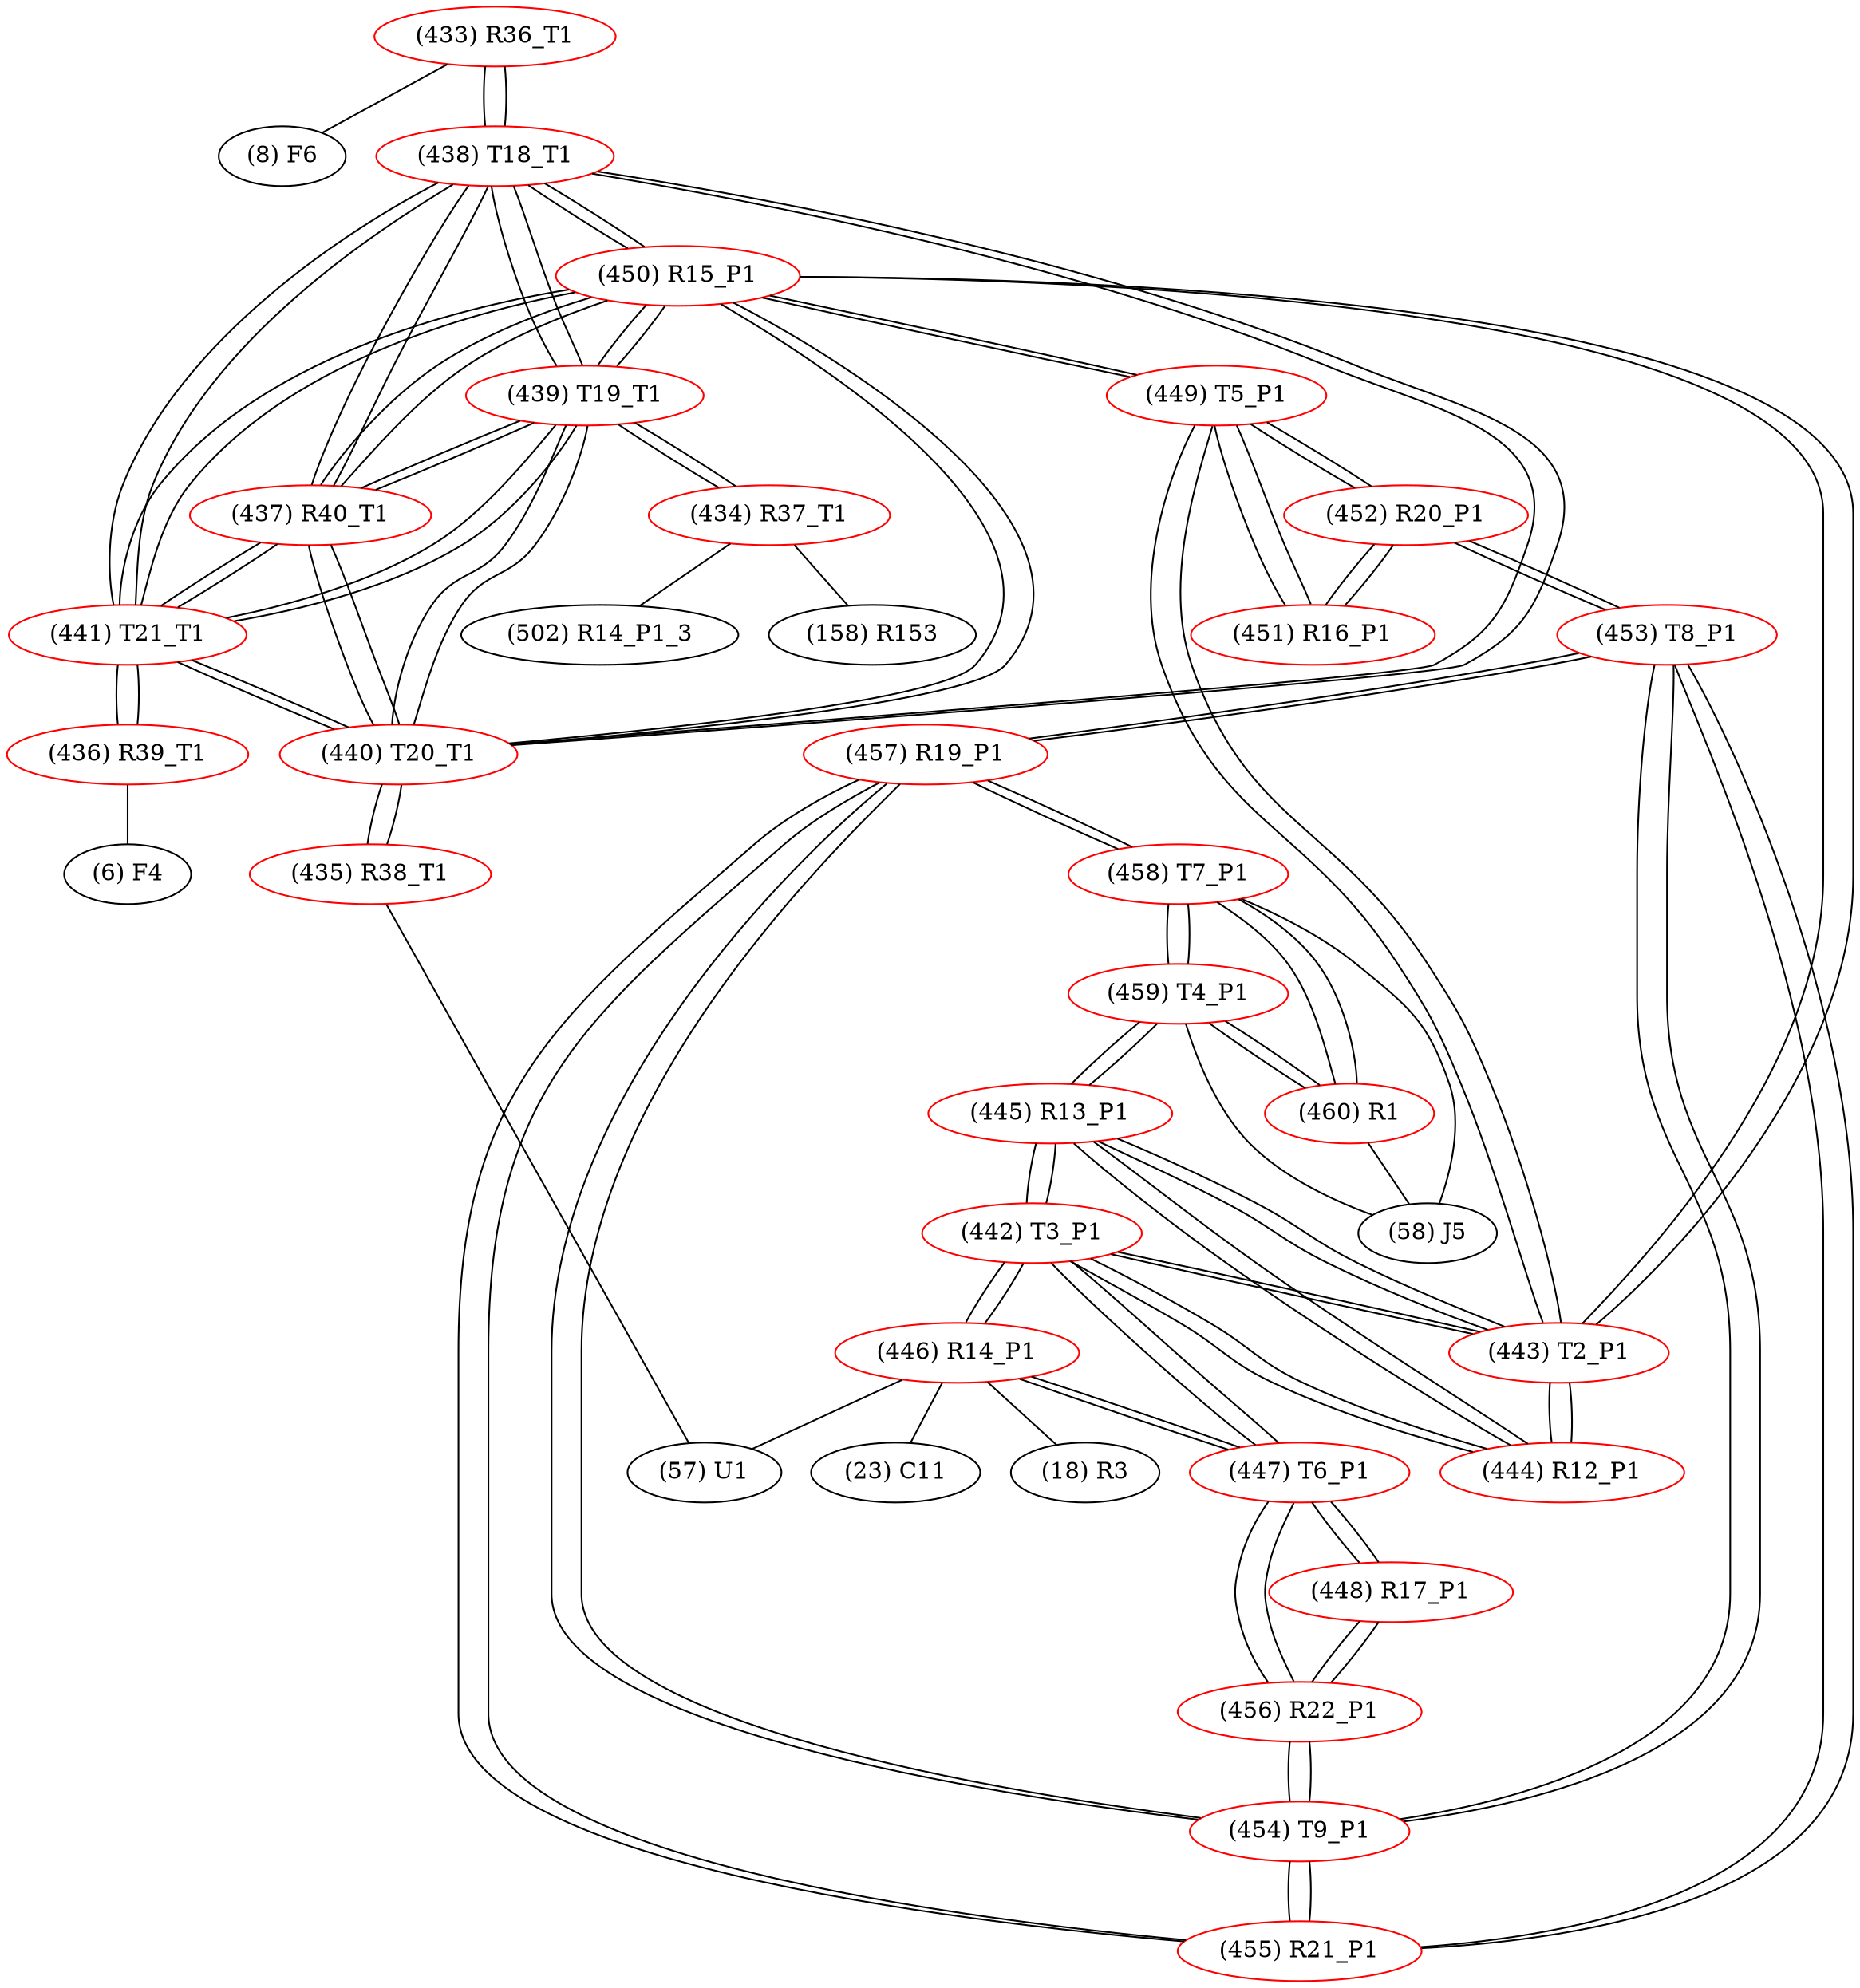 graph {
	433 [label="(433) R36_T1" color=red]
	8 [label="(8) F6"]
	438 [label="(438) T18_T1"]
	434 [label="(434) R37_T1" color=red]
	502 [label="(502) R14_P1_3"]
	158 [label="(158) R153"]
	439 [label="(439) T19_T1"]
	435 [label="(435) R38_T1" color=red]
	57 [label="(57) U1"]
	440 [label="(440) T20_T1"]
	436 [label="(436) R39_T1" color=red]
	6 [label="(6) F4"]
	441 [label="(441) T21_T1"]
	437 [label="(437) R40_T1" color=red]
	450 [label="(450) R15_P1"]
	438 [label="(438) T18_T1"]
	441 [label="(441) T21_T1"]
	440 [label="(440) T20_T1"]
	439 [label="(439) T19_T1"]
	438 [label="(438) T18_T1" color=red]
	433 [label="(433) R36_T1"]
	450 [label="(450) R15_P1"]
	441 [label="(441) T21_T1"]
	440 [label="(440) T20_T1"]
	439 [label="(439) T19_T1"]
	437 [label="(437) R40_T1"]
	439 [label="(439) T19_T1" color=red]
	434 [label="(434) R37_T1"]
	450 [label="(450) R15_P1"]
	438 [label="(438) T18_T1"]
	441 [label="(441) T21_T1"]
	440 [label="(440) T20_T1"]
	437 [label="(437) R40_T1"]
	440 [label="(440) T20_T1" color=red]
	435 [label="(435) R38_T1"]
	450 [label="(450) R15_P1"]
	438 [label="(438) T18_T1"]
	441 [label="(441) T21_T1"]
	439 [label="(439) T19_T1"]
	437 [label="(437) R40_T1"]
	441 [label="(441) T21_T1" color=red]
	436 [label="(436) R39_T1"]
	450 [label="(450) R15_P1"]
	438 [label="(438) T18_T1"]
	440 [label="(440) T20_T1"]
	439 [label="(439) T19_T1"]
	437 [label="(437) R40_T1"]
	442 [label="(442) T3_P1" color=red]
	446 [label="(446) R14_P1"]
	447 [label="(447) T6_P1"]
	445 [label="(445) R13_P1"]
	444 [label="(444) R12_P1"]
	443 [label="(443) T2_P1"]
	443 [label="(443) T2_P1" color=red]
	445 [label="(445) R13_P1"]
	442 [label="(442) T3_P1"]
	444 [label="(444) R12_P1"]
	449 [label="(449) T5_P1"]
	450 [label="(450) R15_P1"]
	444 [label="(444) R12_P1" color=red]
	445 [label="(445) R13_P1"]
	442 [label="(442) T3_P1"]
	443 [label="(443) T2_P1"]
	445 [label="(445) R13_P1" color=red]
	459 [label="(459) T4_P1"]
	442 [label="(442) T3_P1"]
	444 [label="(444) R12_P1"]
	443 [label="(443) T2_P1"]
	446 [label="(446) R14_P1" color=red]
	18 [label="(18) R3"]
	57 [label="(57) U1"]
	23 [label="(23) C11"]
	442 [label="(442) T3_P1"]
	447 [label="(447) T6_P1"]
	447 [label="(447) T6_P1" color=red]
	446 [label="(446) R14_P1"]
	442 [label="(442) T3_P1"]
	456 [label="(456) R22_P1"]
	448 [label="(448) R17_P1"]
	448 [label="(448) R17_P1" color=red]
	456 [label="(456) R22_P1"]
	447 [label="(447) T6_P1"]
	449 [label="(449) T5_P1" color=red]
	443 [label="(443) T2_P1"]
	450 [label="(450) R15_P1"]
	451 [label="(451) R16_P1"]
	452 [label="(452) R20_P1"]
	450 [label="(450) R15_P1" color=red]
	438 [label="(438) T18_T1"]
	441 [label="(441) T21_T1"]
	440 [label="(440) T20_T1"]
	439 [label="(439) T19_T1"]
	437 [label="(437) R40_T1"]
	443 [label="(443) T2_P1"]
	449 [label="(449) T5_P1"]
	451 [label="(451) R16_P1" color=red]
	449 [label="(449) T5_P1"]
	452 [label="(452) R20_P1"]
	452 [label="(452) R20_P1" color=red]
	453 [label="(453) T8_P1"]
	451 [label="(451) R16_P1"]
	449 [label="(449) T5_P1"]
	453 [label="(453) T8_P1" color=red]
	454 [label="(454) T9_P1"]
	455 [label="(455) R21_P1"]
	457 [label="(457) R19_P1"]
	452 [label="(452) R20_P1"]
	454 [label="(454) T9_P1" color=red]
	456 [label="(456) R22_P1"]
	455 [label="(455) R21_P1"]
	453 [label="(453) T8_P1"]
	457 [label="(457) R19_P1"]
	455 [label="(455) R21_P1" color=red]
	454 [label="(454) T9_P1"]
	453 [label="(453) T8_P1"]
	457 [label="(457) R19_P1"]
	456 [label="(456) R22_P1" color=red]
	454 [label="(454) T9_P1"]
	447 [label="(447) T6_P1"]
	448 [label="(448) R17_P1"]
	457 [label="(457) R19_P1" color=red]
	454 [label="(454) T9_P1"]
	455 [label="(455) R21_P1"]
	453 [label="(453) T8_P1"]
	458 [label="(458) T7_P1"]
	458 [label="(458) T7_P1" color=red]
	460 [label="(460) R1"]
	459 [label="(459) T4_P1"]
	58 [label="(58) J5"]
	457 [label="(457) R19_P1"]
	459 [label="(459) T4_P1" color=red]
	445 [label="(445) R13_P1"]
	460 [label="(460) R1"]
	458 [label="(458) T7_P1"]
	58 [label="(58) J5"]
	460 [label="(460) R1" color=red]
	459 [label="(459) T4_P1"]
	458 [label="(458) T7_P1"]
	58 [label="(58) J5"]
	433 -- 8
	433 -- 438
	434 -- 502
	434 -- 158
	434 -- 439
	435 -- 57
	435 -- 440
	436 -- 6
	436 -- 441
	437 -- 450
	437 -- 438
	437 -- 441
	437 -- 440
	437 -- 439
	438 -- 433
	438 -- 450
	438 -- 441
	438 -- 440
	438 -- 439
	438 -- 437
	439 -- 434
	439 -- 450
	439 -- 438
	439 -- 441
	439 -- 440
	439 -- 437
	440 -- 435
	440 -- 450
	440 -- 438
	440 -- 441
	440 -- 439
	440 -- 437
	441 -- 436
	441 -- 450
	441 -- 438
	441 -- 440
	441 -- 439
	441 -- 437
	442 -- 446
	442 -- 447
	442 -- 445
	442 -- 444
	442 -- 443
	443 -- 445
	443 -- 442
	443 -- 444
	443 -- 449
	443 -- 450
	444 -- 445
	444 -- 442
	444 -- 443
	445 -- 459
	445 -- 442
	445 -- 444
	445 -- 443
	446 -- 18
	446 -- 57
	446 -- 23
	446 -- 442
	446 -- 447
	447 -- 446
	447 -- 442
	447 -- 456
	447 -- 448
	448 -- 456
	448 -- 447
	449 -- 443
	449 -- 450
	449 -- 451
	449 -- 452
	450 -- 438
	450 -- 441
	450 -- 440
	450 -- 439
	450 -- 437
	450 -- 443
	450 -- 449
	451 -- 449
	451 -- 452
	452 -- 453
	452 -- 451
	452 -- 449
	453 -- 454
	453 -- 455
	453 -- 457
	453 -- 452
	454 -- 456
	454 -- 455
	454 -- 453
	454 -- 457
	455 -- 454
	455 -- 453
	455 -- 457
	456 -- 454
	456 -- 447
	456 -- 448
	457 -- 454
	457 -- 455
	457 -- 453
	457 -- 458
	458 -- 460
	458 -- 459
	458 -- 58
	458 -- 457
	459 -- 445
	459 -- 460
	459 -- 458
	459 -- 58
	460 -- 459
	460 -- 458
	460 -- 58
}